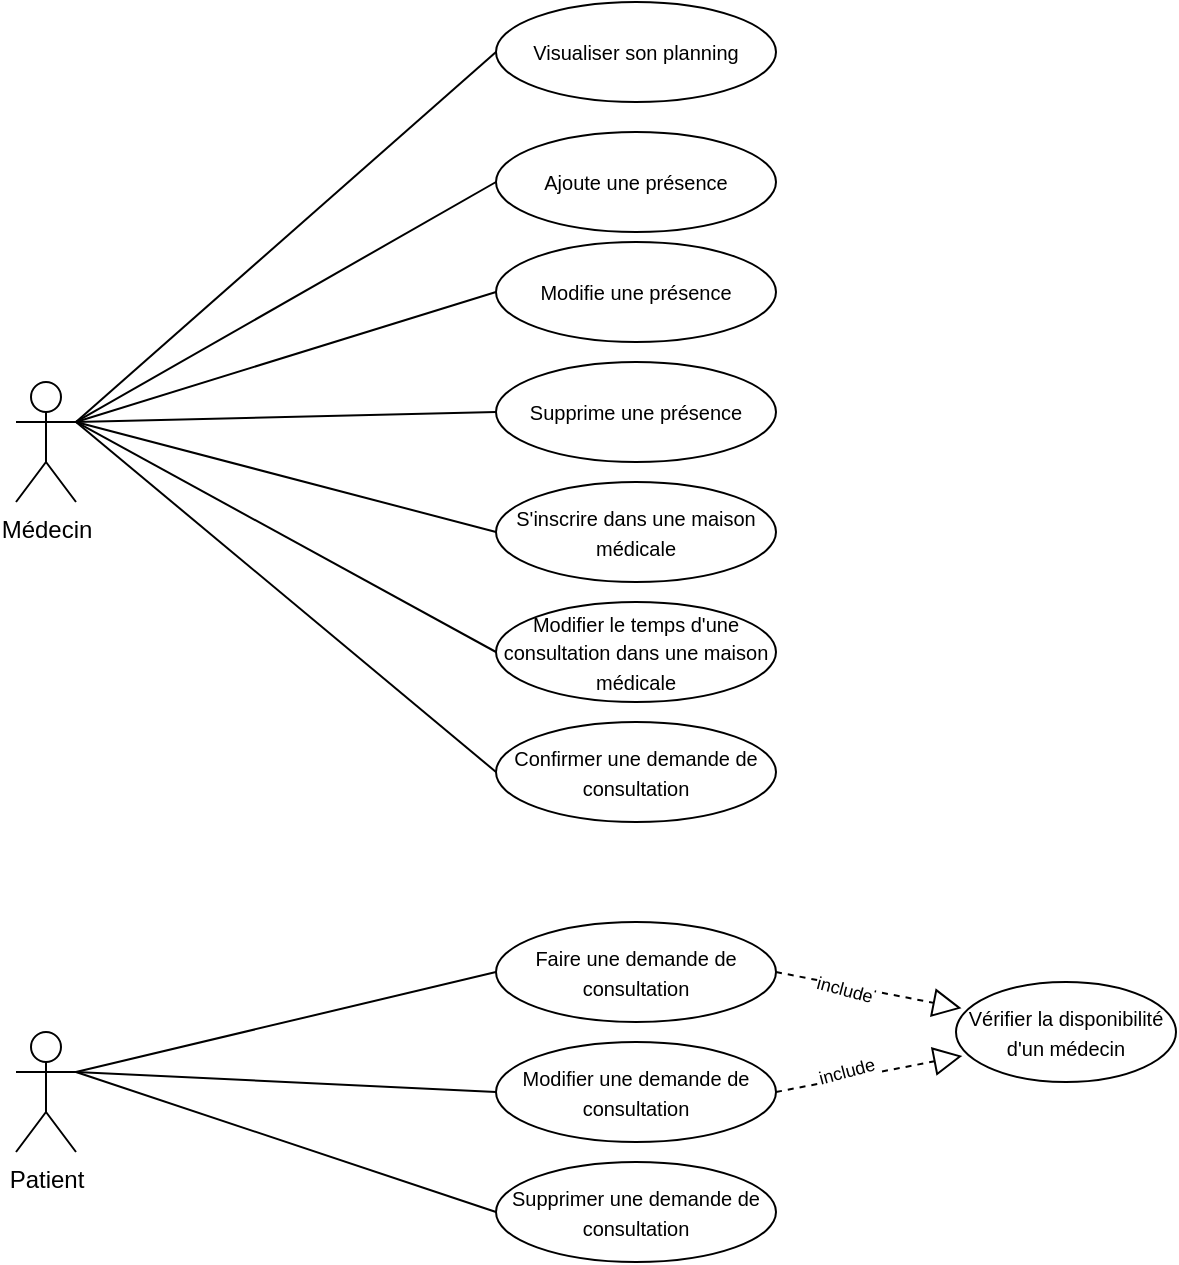 <mxfile version="14.5.3" type="device"><diagram id="Rf3T_XtSR4-aR5kimfcf" name="Page-1"><mxGraphModel dx="1422" dy="774" grid="1" gridSize="10" guides="1" tooltips="1" connect="1" arrows="1" fold="1" page="1" pageScale="1" pageWidth="850" pageHeight="1100" math="0" shadow="0"><root><mxCell id="0"/><mxCell id="1" parent="0"/><mxCell id="_Irhgq67PU7E9QMAqvUL-1" value="Médecin" style="shape=umlActor;verticalLabelPosition=bottom;verticalAlign=top;html=1;outlineConnect=0;" vertex="1" parent="1"><mxGeometry x="120" y="220" width="30" height="60" as="geometry"/></mxCell><mxCell id="_Irhgq67PU7E9QMAqvUL-2" value="Patient" style="shape=umlActor;verticalLabelPosition=bottom;verticalAlign=top;html=1;outlineConnect=0;" vertex="1" parent="1"><mxGeometry x="120" y="545" width="30" height="60" as="geometry"/></mxCell><mxCell id="_Irhgq67PU7E9QMAqvUL-3" value="&lt;font style=&quot;font-size: 10px&quot;&gt;Faire une demande de consultation&lt;/font&gt;" style="ellipse;whiteSpace=wrap;html=1;" vertex="1" parent="1"><mxGeometry x="360" y="490" width="140" height="50" as="geometry"/></mxCell><mxCell id="_Irhgq67PU7E9QMAqvUL-5" value="" style="endArrow=none;html=1;exitX=1;exitY=0.333;exitDx=0;exitDy=0;exitPerimeter=0;entryX=0;entryY=0.5;entryDx=0;entryDy=0;" edge="1" parent="1" source="_Irhgq67PU7E9QMAqvUL-2" target="_Irhgq67PU7E9QMAqvUL-3"><mxGeometry width="50" height="50" relative="1" as="geometry"><mxPoint x="410" y="560" as="sourcePoint"/><mxPoint x="460" y="510" as="targetPoint"/></mxGeometry></mxCell><mxCell id="_Irhgq67PU7E9QMAqvUL-6" value="&lt;font style=&quot;font-size: 10px&quot;&gt;Modifier une demande de consultation&lt;/font&gt;" style="ellipse;whiteSpace=wrap;html=1;" vertex="1" parent="1"><mxGeometry x="360" y="550" width="140" height="50" as="geometry"/></mxCell><mxCell id="_Irhgq67PU7E9QMAqvUL-7" value="&lt;font style=&quot;font-size: 10px&quot;&gt;Supprimer une demande de consultation&lt;/font&gt;" style="ellipse;whiteSpace=wrap;html=1;" vertex="1" parent="1"><mxGeometry x="360" y="610" width="140" height="50" as="geometry"/></mxCell><mxCell id="_Irhgq67PU7E9QMAqvUL-8" value="&lt;font style=&quot;font-size: 10px&quot;&gt;Visualiser son planning&lt;/font&gt;" style="ellipse;whiteSpace=wrap;html=1;" vertex="1" parent="1"><mxGeometry x="360" y="30" width="140" height="50" as="geometry"/></mxCell><mxCell id="_Irhgq67PU7E9QMAqvUL-9" value="" style="endArrow=none;html=1;exitX=1;exitY=0.333;exitDx=0;exitDy=0;exitPerimeter=0;entryX=0;entryY=0.5;entryDx=0;entryDy=0;" edge="1" parent="1" source="_Irhgq67PU7E9QMAqvUL-2" target="_Irhgq67PU7E9QMAqvUL-6"><mxGeometry width="50" height="50" relative="1" as="geometry"><mxPoint x="410" y="560" as="sourcePoint"/><mxPoint x="460" y="510" as="targetPoint"/></mxGeometry></mxCell><mxCell id="_Irhgq67PU7E9QMAqvUL-10" value="" style="endArrow=none;html=1;exitX=1;exitY=0.333;exitDx=0;exitDy=0;exitPerimeter=0;entryX=0;entryY=0.5;entryDx=0;entryDy=0;" edge="1" parent="1" source="_Irhgq67PU7E9QMAqvUL-2" target="_Irhgq67PU7E9QMAqvUL-7"><mxGeometry width="50" height="50" relative="1" as="geometry"><mxPoint x="410" y="560" as="sourcePoint"/><mxPoint x="460" y="510" as="targetPoint"/></mxGeometry></mxCell><mxCell id="_Irhgq67PU7E9QMAqvUL-11" value="" style="endArrow=none;html=1;exitX=1;exitY=0.333;exitDx=0;exitDy=0;exitPerimeter=0;entryX=0;entryY=0.5;entryDx=0;entryDy=0;" edge="1" parent="1" source="_Irhgq67PU7E9QMAqvUL-1" target="_Irhgq67PU7E9QMAqvUL-8"><mxGeometry width="50" height="50" relative="1" as="geometry"><mxPoint x="410" y="420" as="sourcePoint"/><mxPoint x="460" y="370" as="targetPoint"/></mxGeometry></mxCell><mxCell id="_Irhgq67PU7E9QMAqvUL-12" value="&lt;font style=&quot;font-size: 10px&quot;&gt;Ajoute une présence&lt;/font&gt;" style="ellipse;whiteSpace=wrap;html=1;" vertex="1" parent="1"><mxGeometry x="360" y="95" width="140" height="50" as="geometry"/></mxCell><mxCell id="_Irhgq67PU7E9QMAqvUL-13" value="&lt;font style=&quot;font-size: 10px&quot;&gt;Modifie une présence&lt;/font&gt;" style="ellipse;whiteSpace=wrap;html=1;" vertex="1" parent="1"><mxGeometry x="360" y="150" width="140" height="50" as="geometry"/></mxCell><mxCell id="_Irhgq67PU7E9QMAqvUL-14" value="&lt;font style=&quot;font-size: 10px&quot;&gt;Supprime une présence&lt;/font&gt;" style="ellipse;whiteSpace=wrap;html=1;" vertex="1" parent="1"><mxGeometry x="360" y="210" width="140" height="50" as="geometry"/></mxCell><mxCell id="_Irhgq67PU7E9QMAqvUL-15" value="" style="endArrow=none;html=1;exitX=1;exitY=0.333;exitDx=0;exitDy=0;exitPerimeter=0;entryX=0;entryY=0.5;entryDx=0;entryDy=0;" edge="1" parent="1" source="_Irhgq67PU7E9QMAqvUL-1" target="_Irhgq67PU7E9QMAqvUL-12"><mxGeometry width="50" height="50" relative="1" as="geometry"><mxPoint x="210" y="240" as="sourcePoint"/><mxPoint x="460" y="220" as="targetPoint"/></mxGeometry></mxCell><mxCell id="_Irhgq67PU7E9QMAqvUL-16" value="" style="endArrow=none;html=1;entryX=0;entryY=0.5;entryDx=0;entryDy=0;exitX=1;exitY=0.333;exitDx=0;exitDy=0;exitPerimeter=0;" edge="1" parent="1" source="_Irhgq67PU7E9QMAqvUL-1" target="_Irhgq67PU7E9QMAqvUL-13"><mxGeometry width="50" height="50" relative="1" as="geometry"><mxPoint x="190" y="220" as="sourcePoint"/><mxPoint x="370.0" y="130" as="targetPoint"/></mxGeometry></mxCell><mxCell id="_Irhgq67PU7E9QMAqvUL-17" value="" style="endArrow=none;html=1;entryX=0;entryY=0.5;entryDx=0;entryDy=0;exitX=1;exitY=0.333;exitDx=0;exitDy=0;exitPerimeter=0;" edge="1" parent="1" source="_Irhgq67PU7E9QMAqvUL-1" target="_Irhgq67PU7E9QMAqvUL-14"><mxGeometry width="50" height="50" relative="1" as="geometry"><mxPoint x="180" y="210" as="sourcePoint"/><mxPoint x="370.0" y="185" as="targetPoint"/></mxGeometry></mxCell><mxCell id="_Irhgq67PU7E9QMAqvUL-18" value="&lt;font style=&quot;font-size: 10px&quot;&gt;S'inscrire dans une maison médicale&lt;/font&gt;" style="ellipse;whiteSpace=wrap;html=1;" vertex="1" parent="1"><mxGeometry x="360" y="270" width="140" height="50" as="geometry"/></mxCell><mxCell id="_Irhgq67PU7E9QMAqvUL-19" value="&lt;font style=&quot;font-size: 10px&quot;&gt;Modifier le temps d'une consultation dans une maison médicale&lt;/font&gt;" style="ellipse;whiteSpace=wrap;html=1;" vertex="1" parent="1"><mxGeometry x="360" y="330" width="140" height="50" as="geometry"/></mxCell><mxCell id="_Irhgq67PU7E9QMAqvUL-20" value="&lt;font style=&quot;font-size: 10px&quot;&gt;Confirmer une demande de consultation&lt;/font&gt;" style="ellipse;whiteSpace=wrap;html=1;" vertex="1" parent="1"><mxGeometry x="360" y="390" width="140" height="50" as="geometry"/></mxCell><mxCell id="_Irhgq67PU7E9QMAqvUL-21" value="" style="endArrow=none;html=1;exitX=1;exitY=0.333;exitDx=0;exitDy=0;exitPerimeter=0;entryX=0;entryY=0.5;entryDx=0;entryDy=0;" edge="1" parent="1" source="_Irhgq67PU7E9QMAqvUL-1" target="_Irhgq67PU7E9QMAqvUL-18"><mxGeometry width="50" height="50" relative="1" as="geometry"><mxPoint x="200" y="230" as="sourcePoint"/><mxPoint x="330" y="293" as="targetPoint"/></mxGeometry></mxCell><mxCell id="_Irhgq67PU7E9QMAqvUL-22" value="" style="endArrow=none;html=1;exitX=1;exitY=0.333;exitDx=0;exitDy=0;exitPerimeter=0;entryX=0;entryY=0.5;entryDx=0;entryDy=0;" edge="1" parent="1" source="_Irhgq67PU7E9QMAqvUL-1" target="_Irhgq67PU7E9QMAqvUL-19"><mxGeometry width="50" height="50" relative="1" as="geometry"><mxPoint x="130" y="285" as="sourcePoint"/><mxPoint x="320" y="390.0" as="targetPoint"/></mxGeometry></mxCell><mxCell id="_Irhgq67PU7E9QMAqvUL-23" value="" style="endArrow=none;html=1;exitX=1;exitY=0.333;exitDx=0;exitDy=0;exitPerimeter=0;entryX=0;entryY=0.5;entryDx=0;entryDy=0;" edge="1" parent="1" source="_Irhgq67PU7E9QMAqvUL-1" target="_Irhgq67PU7E9QMAqvUL-20"><mxGeometry width="50" height="50" relative="1" as="geometry"><mxPoint x="170" y="212.5" as="sourcePoint"/><mxPoint x="360" y="377.5" as="targetPoint"/></mxGeometry></mxCell><mxCell id="_Irhgq67PU7E9QMAqvUL-29" value="&lt;font style=&quot;font-size: 10px&quot;&gt;Vérifier la disponibilité d'un médecin&lt;/font&gt;" style="ellipse;whiteSpace=wrap;html=1;" vertex="1" parent="1"><mxGeometry x="590" y="520" width="110" height="50" as="geometry"/></mxCell><mxCell id="_Irhgq67PU7E9QMAqvUL-33" value="" style="endArrow=block;dashed=1;endFill=0;endSize=12;html=1;exitX=1;exitY=0.5;exitDx=0;exitDy=0;entryX=0.025;entryY=0.263;entryDx=0;entryDy=0;entryPerimeter=0;" edge="1" parent="1" source="_Irhgq67PU7E9QMAqvUL-3" target="_Irhgq67PU7E9QMAqvUL-29"><mxGeometry width="160" relative="1" as="geometry"><mxPoint x="520" y="650" as="sourcePoint"/><mxPoint x="680" y="650" as="targetPoint"/></mxGeometry></mxCell><mxCell id="_Irhgq67PU7E9QMAqvUL-35" value="include" style="edgeLabel;html=1;align=center;verticalAlign=middle;resizable=0;points=[];rotation=15;fontSize=9;" vertex="1" connectable="0" parent="_Irhgq67PU7E9QMAqvUL-33"><mxGeometry x="0.058" relative="1" as="geometry"><mxPoint x="-14.76" y="-0.94" as="offset"/></mxGeometry></mxCell><mxCell id="_Irhgq67PU7E9QMAqvUL-36" value="" style="endArrow=block;dashed=1;endFill=0;endSize=12;html=1;exitX=1;exitY=0.5;exitDx=0;exitDy=0;entryX=0.029;entryY=0.739;entryDx=0;entryDy=0;entryPerimeter=0;" edge="1" parent="1" source="_Irhgq67PU7E9QMAqvUL-6" target="_Irhgq67PU7E9QMAqvUL-29"><mxGeometry width="160" relative="1" as="geometry"><mxPoint x="510.0" y="590" as="sourcePoint"/><mxPoint x="580.0" y="620" as="targetPoint"/></mxGeometry></mxCell><mxCell id="_Irhgq67PU7E9QMAqvUL-37" value="include" style="edgeLabel;html=1;align=center;verticalAlign=middle;resizable=0;points=[];rotation=-15;fontSize=9;" vertex="1" connectable="0" parent="_Irhgq67PU7E9QMAqvUL-36"><mxGeometry x="0.058" relative="1" as="geometry"><mxPoint x="-14.76" y="-0.94" as="offset"/></mxGeometry></mxCell></root></mxGraphModel></diagram></mxfile>